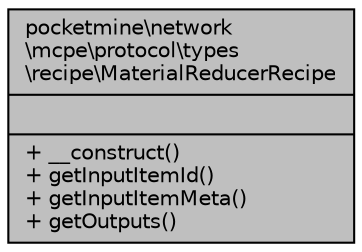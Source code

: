 digraph "pocketmine\network\mcpe\protocol\types\recipe\MaterialReducerRecipe"
{
 // INTERACTIVE_SVG=YES
 // LATEX_PDF_SIZE
  edge [fontname="Helvetica",fontsize="10",labelfontname="Helvetica",labelfontsize="10"];
  node [fontname="Helvetica",fontsize="10",shape=record];
  Node1 [label="{pocketmine\\network\l\\mcpe\\protocol\\types\l\\recipe\\MaterialReducerRecipe\n||+ __construct()\l+ getInputItemId()\l+ getInputItemMeta()\l+ getOutputs()\l}",height=0.2,width=0.4,color="black", fillcolor="grey75", style="filled", fontcolor="black",tooltip=" "];
}
